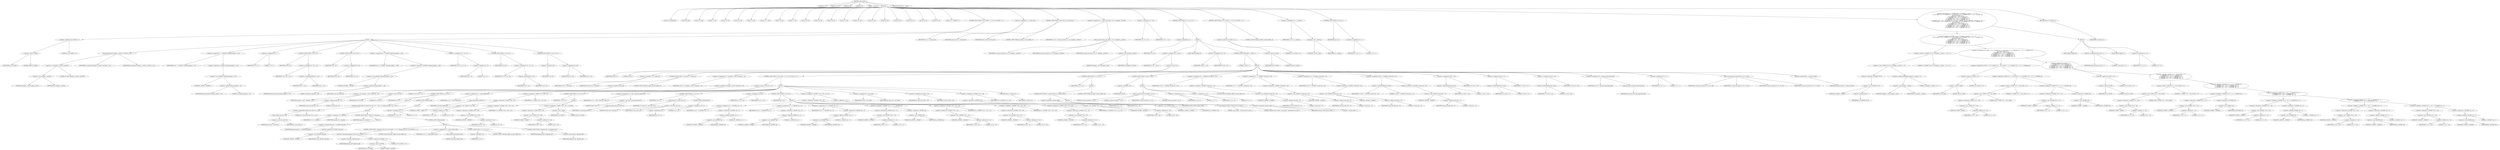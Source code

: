 digraph cache_insert {  
"1000123" [label = "(METHOD,cache_insert)" ]
"1000124" [label = "(PARAM,int a1)" ]
"1000125" [label = "(PARAM,void *cp)" ]
"1000126" [label = "(PARAM,int a3)" ]
"1000127" [label = "(PARAM,int a4)" ]
"1000128" [label = "(PARAM,__int16 a5)" ]
"1000129" [label = "(BLOCK,,)" ]
"1000130" [label = "(LOCAL,v8: unsigned int)" ]
"1000131" [label = "(LOCAL,v9: bool)" ]
"1000132" [label = "(LOCAL,v10: bool)" ]
"1000133" [label = "(LOCAL,v11: int)" ]
"1000134" [label = "(LOCAL,v12: int)" ]
"1000135" [label = "(LOCAL,v13: int)" ]
"1000136" [label = "(LOCAL,v14: int)" ]
"1000137" [label = "(LOCAL,v15: __int16)" ]
"1000138" [label = "(LOCAL,v16: int)" ]
"1000139" [label = "(LOCAL,v17: int)" ]
"1000140" [label = "(LOCAL,v18: int)" ]
"1000141" [label = "(LOCAL,v19: int)" ]
"1000142" [label = "(LOCAL,v20: int)" ]
"1000143" [label = "(LOCAL,v21: int)" ]
"1000144" [label = "(LOCAL,v22: char *)" ]
"1000145" [label = "(LOCAL,v23: int)" ]
"1000146" [label = "(LOCAL,v24: int)" ]
"1000147" [label = "(LOCAL,v25: int)" ]
"1000148" [label = "(LOCAL,v26: int)" ]
"1000149" [label = "(LOCAL,v28: int)" ]
"1000150" [label = "(LOCAL,v30: int)" ]
"1000151" [label = "(LOCAL,v31: _DWORD [ 4 ])" ]
"1000152" [label = "(CONTROL_STRUCTURE,if ( (a5 & 0x980) != 0 ),if ( (a5 & 0x980) != 0 ))" ]
"1000153" [label = "(<operator>.notEquals,(a5 & 0x980) != 0)" ]
"1000154" [label = "(<operator>.and,a5 & 0x980)" ]
"1000155" [label = "(IDENTIFIER,a5,a5 & 0x980)" ]
"1000156" [label = "(LITERAL,0x980,a5 & 0x980)" ]
"1000157" [label = "(LITERAL,0,(a5 & 0x980) != 0)" ]
"1000158" [label = "(BLOCK,,)" ]
"1000159" [label = "(log_query,log_query((unsigned __int16)a5 | 0x10000, a1, cp))" ]
"1000160" [label = "(<operator>.or,(unsigned __int16)a5 | 0x10000)" ]
"1000161" [label = "(<operator>.cast,(unsigned __int16)a5)" ]
"1000162" [label = "(UNKNOWN,unsigned __int16,unsigned __int16)" ]
"1000163" [label = "(IDENTIFIER,a5,(unsigned __int16)a5)" ]
"1000164" [label = "(LITERAL,0x10000,(unsigned __int16)a5 | 0x10000)" ]
"1000165" [label = "(IDENTIFIER,a1,log_query((unsigned __int16)a5 | 0x10000, a1, cp))" ]
"1000166" [label = "(IDENTIFIER,cp,log_query((unsigned __int16)a5 | 0x10000, a1, cp))" ]
"1000167" [label = "(<operator>.assignment,v8 = *(_DWORD *)(dnsmasq_daemon + 252))" ]
"1000168" [label = "(IDENTIFIER,v8,v8 = *(_DWORD *)(dnsmasq_daemon + 252))" ]
"1000169" [label = "(<operator>.indirection,*(_DWORD *)(dnsmasq_daemon + 252))" ]
"1000170" [label = "(<operator>.cast,(_DWORD *)(dnsmasq_daemon + 252))" ]
"1000171" [label = "(UNKNOWN,_DWORD *,_DWORD *)" ]
"1000172" [label = "(<operator>.addition,dnsmasq_daemon + 252)" ]
"1000173" [label = "(IDENTIFIER,dnsmasq_daemon,dnsmasq_daemon + 252)" ]
"1000174" [label = "(LITERAL,252,dnsmasq_daemon + 252)" ]
"1000175" [label = "(<operator>.assignment,v9 = 1)" ]
"1000176" [label = "(IDENTIFIER,v9,v9 = 1)" ]
"1000177" [label = "(LITERAL,1,v9 = 1)" ]
"1000178" [label = "(CONTROL_STRUCTURE,if ( v8 ),if ( v8 ))" ]
"1000179" [label = "(IDENTIFIER,v8,if ( v8 ))" ]
"1000180" [label = "(<operator>.assignment,v9 = v8 >= a4)" ]
"1000181" [label = "(IDENTIFIER,v9,v9 = v8 >= a4)" ]
"1000182" [label = "(<operator>.greaterEqualsThan,v8 >= a4)" ]
"1000183" [label = "(IDENTIFIER,v8,v8 >= a4)" ]
"1000184" [label = "(IDENTIFIER,a4,v8 >= a4)" ]
"1000185" [label = "(CONTROL_STRUCTURE,if ( v9 ),if ( v9 ))" ]
"1000186" [label = "(IDENTIFIER,v9,if ( v9 ))" ]
"1000187" [label = "(<operator>.assignment,v8 = a4)" ]
"1000188" [label = "(IDENTIFIER,v8,v8 = a4)" ]
"1000189" [label = "(IDENTIFIER,a4,v8 = a4)" ]
"1000190" [label = "(<operator>.assignment,a4 = *(_DWORD *)(dnsmasq_daemon + 248))" ]
"1000191" [label = "(IDENTIFIER,a4,a4 = *(_DWORD *)(dnsmasq_daemon + 248))" ]
"1000192" [label = "(<operator>.indirection,*(_DWORD *)(dnsmasq_daemon + 248))" ]
"1000193" [label = "(<operator>.cast,(_DWORD *)(dnsmasq_daemon + 248))" ]
"1000194" [label = "(UNKNOWN,_DWORD *,_DWORD *)" ]
"1000195" [label = "(<operator>.addition,dnsmasq_daemon + 248)" ]
"1000196" [label = "(IDENTIFIER,dnsmasq_daemon,dnsmasq_daemon + 248)" ]
"1000197" [label = "(LITERAL,248,dnsmasq_daemon + 248)" ]
"1000198" [label = "(<operator>.assignment,v10 = a4 != 0)" ]
"1000199" [label = "(IDENTIFIER,v10,v10 = a4 != 0)" ]
"1000200" [label = "(<operator>.notEquals,a4 != 0)" ]
"1000201" [label = "(IDENTIFIER,a4,a4 != 0)" ]
"1000202" [label = "(LITERAL,0,a4 != 0)" ]
"1000203" [label = "(CONTROL_STRUCTURE,if ( a4 ),if ( a4 ))" ]
"1000204" [label = "(IDENTIFIER,a4,if ( a4 ))" ]
"1000205" [label = "(<operator>.assignment,v10 = a4 > v8)" ]
"1000206" [label = "(IDENTIFIER,v10,v10 = a4 > v8)" ]
"1000207" [label = "(<operator>.greaterThan,a4 > v8)" ]
"1000208" [label = "(IDENTIFIER,a4,a4 > v8)" ]
"1000209" [label = "(IDENTIFIER,v8,a4 > v8)" ]
"1000210" [label = "(CONTROL_STRUCTURE,if ( !v10 ),if ( !v10 ))" ]
"1000211" [label = "(<operator>.logicalNot,!v10)" ]
"1000212" [label = "(IDENTIFIER,v10,!v10)" ]
"1000213" [label = "(<operator>.assignment,a4 = v8)" ]
"1000214" [label = "(IDENTIFIER,a4,a4 = v8)" ]
"1000215" [label = "(IDENTIFIER,v8,a4 = v8)" ]
"1000216" [label = "(<operator>.assignment,v11 = insert_error)" ]
"1000217" [label = "(IDENTIFIER,v11,v11 = insert_error)" ]
"1000218" [label = "(IDENTIFIER,insert_error,v11 = insert_error)" ]
"1000219" [label = "(CONTROL_STRUCTURE,if ( insert_error ),if ( insert_error ))" ]
"1000220" [label = "(IDENTIFIER,insert_error,if ( insert_error ))" ]
"1000221" [label = "(CONTROL_STRUCTURE,goto LABEL_27;,goto LABEL_27;)" ]
"1000222" [label = "(<operator>.assignment,v12 = cache_scan_free(a1, cp, a3, (unsigned __int16)a5))" ]
"1000223" [label = "(IDENTIFIER,v12,v12 = cache_scan_free(a1, cp, a3, (unsigned __int16)a5))" ]
"1000224" [label = "(cache_scan_free,cache_scan_free(a1, cp, a3, (unsigned __int16)a5))" ]
"1000225" [label = "(IDENTIFIER,a1,cache_scan_free(a1, cp, a3, (unsigned __int16)a5))" ]
"1000226" [label = "(IDENTIFIER,cp,cache_scan_free(a1, cp, a3, (unsigned __int16)a5))" ]
"1000227" [label = "(IDENTIFIER,a3,cache_scan_free(a1, cp, a3, (unsigned __int16)a5))" ]
"1000228" [label = "(<operator>.cast,(unsigned __int16)a5)" ]
"1000229" [label = "(UNKNOWN,unsigned __int16,unsigned __int16)" ]
"1000230" [label = "(IDENTIFIER,a5,(unsigned __int16)a5)" ]
"1000231" [label = "(<operator>.assignment,v13 = v12)" ]
"1000232" [label = "(IDENTIFIER,v13,v13 = v12)" ]
"1000233" [label = "(IDENTIFIER,v12,v13 = v12)" ]
"1000234" [label = "(CONTROL_STRUCTURE,if ( !v12 ),if ( !v12 ))" ]
"1000235" [label = "(<operator>.logicalNot,!v12)" ]
"1000236" [label = "(IDENTIFIER,v12,!v12)" ]
"1000237" [label = "(BLOCK,,)" ]
"1000238" [label = "(<operator>.assignment,v14 = a5 & 4)" ]
"1000239" [label = "(IDENTIFIER,v14,v14 = a5 & 4)" ]
"1000240" [label = "(<operator>.and,a5 & 4)" ]
"1000241" [label = "(IDENTIFIER,a5,a5 & 4)" ]
"1000242" [label = "(LITERAL,4,a5 & 4)" ]
"1000243" [label = "(JUMP_TARGET,LABEL_36)" ]
"1000244" [label = "(<operator>.assignment,v28 = v14)" ]
"1000245" [label = "(IDENTIFIER,v28,v28 = v14)" ]
"1000246" [label = "(IDENTIFIER,v14,v28 = v14)" ]
"1000247" [label = "(CONTROL_STRUCTURE,while ( 1 ),while ( 1 ))" ]
"1000248" [label = "(LITERAL,1,while ( 1 ))" ]
"1000249" [label = "(BLOCK,,)" ]
"1000250" [label = "(<operator>.assignment,v20 = cache_tail)" ]
"1000251" [label = "(IDENTIFIER,v20,v20 = cache_tail)" ]
"1000252" [label = "(IDENTIFIER,cache_tail,v20 = cache_tail)" ]
"1000253" [label = "(CONTROL_STRUCTURE,if ( !cache_tail ),if ( !cache_tail ))" ]
"1000254" [label = "(<operator>.logicalNot,!cache_tail)" ]
"1000255" [label = "(IDENTIFIER,cache_tail,!cache_tail)" ]
"1000256" [label = "(CONTROL_STRUCTURE,goto LABEL_26;,goto LABEL_26;)" ]
"1000257" [label = "(<operator>.assignment,v30 = *(unsigned __int16 *)(cache_tail + 36))" ]
"1000258" [label = "(IDENTIFIER,v30,v30 = *(unsigned __int16 *)(cache_tail + 36))" ]
"1000259" [label = "(<operator>.indirection,*(unsigned __int16 *)(cache_tail + 36))" ]
"1000260" [label = "(<operator>.cast,(unsigned __int16 *)(cache_tail + 36))" ]
"1000261" [label = "(UNKNOWN,unsigned __int16 *,unsigned __int16 *)" ]
"1000262" [label = "(<operator>.addition,cache_tail + 36)" ]
"1000263" [label = "(IDENTIFIER,cache_tail,cache_tail + 36)" ]
"1000264" [label = "(LITERAL,36,cache_tail + 36)" ]
"1000265" [label = "(CONTROL_STRUCTURE,if ( (v30 & 0xC) == 0 ),if ( (v30 & 0xC) == 0 ))" ]
"1000266" [label = "(<operator>.equals,(v30 & 0xC) == 0)" ]
"1000267" [label = "(<operator>.and,v30 & 0xC)" ]
"1000268" [label = "(IDENTIFIER,v30,v30 & 0xC)" ]
"1000269" [label = "(LITERAL,0xC,v30 & 0xC)" ]
"1000270" [label = "(LITERAL,0,(v30 & 0xC) == 0)" ]
"1000271" [label = "(BLOCK,,)" ]
"1000272" [label = "(CONTROL_STRUCTURE,if ( a1 ),if ( a1 ))" ]
"1000273" [label = "(IDENTIFIER,a1,if ( a1 ))" ]
"1000274" [label = "(BLOCK,,)" ]
"1000275" [label = "(CONTROL_STRUCTURE,if ( strlen((const char *)a1) > 0x31 ),if ( strlen((const char *)a1) > 0x31 ))" ]
"1000276" [label = "(<operator>.greaterThan,strlen((const char *)a1) > 0x31)" ]
"1000277" [label = "(strlen,strlen((const char *)a1))" ]
"1000278" [label = "(<operator>.cast,(const char *)a1)" ]
"1000279" [label = "(UNKNOWN,const char *,const char *)" ]
"1000280" [label = "(IDENTIFIER,a1,(const char *)a1)" ]
"1000281" [label = "(LITERAL,0x31,strlen((const char *)a1) > 0x31)" ]
"1000282" [label = "(BLOCK,,)" ]
"1000283" [label = "(<operator>.assignment,v13 = big_free)" ]
"1000284" [label = "(IDENTIFIER,v13,v13 = big_free)" ]
"1000285" [label = "(IDENTIFIER,big_free,v13 = big_free)" ]
"1000286" [label = "(CONTROL_STRUCTURE,if ( big_free ),if ( big_free ))" ]
"1000287" [label = "(IDENTIFIER,big_free,if ( big_free ))" ]
"1000288" [label = "(BLOCK,,)" ]
"1000289" [label = "(<operator>.assignment,big_free = *(_DWORD *)big_free)" ]
"1000290" [label = "(IDENTIFIER,big_free,big_free = *(_DWORD *)big_free)" ]
"1000291" [label = "(<operator>.indirection,*(_DWORD *)big_free)" ]
"1000292" [label = "(<operator>.cast,(_DWORD *)big_free)" ]
"1000293" [label = "(UNKNOWN,_DWORD *,_DWORD *)" ]
"1000294" [label = "(IDENTIFIER,big_free,(_DWORD *)big_free)" ]
"1000295" [label = "(CONTROL_STRUCTURE,else,else)" ]
"1000296" [label = "(BLOCK,,)" ]
"1000297" [label = "(CONTROL_STRUCTURE,if ( !bignames_left && (a5 & 0x5000) == 0 ),if ( !bignames_left && (a5 & 0x5000) == 0 ))" ]
"1000298" [label = "(<operator>.logicalAnd,!bignames_left && (a5 & 0x5000) == 0)" ]
"1000299" [label = "(<operator>.logicalNot,!bignames_left)" ]
"1000300" [label = "(IDENTIFIER,bignames_left,!bignames_left)" ]
"1000301" [label = "(<operator>.equals,(a5 & 0x5000) == 0)" ]
"1000302" [label = "(<operator>.and,a5 & 0x5000)" ]
"1000303" [label = "(IDENTIFIER,a5,a5 & 0x5000)" ]
"1000304" [label = "(LITERAL,0x5000,a5 & 0x5000)" ]
"1000305" [label = "(LITERAL,0,(a5 & 0x5000) == 0)" ]
"1000306" [label = "(CONTROL_STRUCTURE,goto LABEL_26;,goto LABEL_26;)" ]
"1000307" [label = "(<operator>.assignment,v13 = whine_malloc(1028))" ]
"1000308" [label = "(IDENTIFIER,v13,v13 = whine_malloc(1028))" ]
"1000309" [label = "(whine_malloc,whine_malloc(1028))" ]
"1000310" [label = "(LITERAL,1028,whine_malloc(1028))" ]
"1000311" [label = "(CONTROL_STRUCTURE,if ( !v13 ),if ( !v13 ))" ]
"1000312" [label = "(<operator>.logicalNot,!v13)" ]
"1000313" [label = "(IDENTIFIER,v13,!v13)" ]
"1000314" [label = "(CONTROL_STRUCTURE,goto LABEL_26;,goto LABEL_26;)" ]
"1000315" [label = "(CONTROL_STRUCTURE,if ( bignames_left ),if ( bignames_left ))" ]
"1000316" [label = "(IDENTIFIER,bignames_left,if ( bignames_left ))" ]
"1000317" [label = "(<operator>.preDecrement,--bignames_left)" ]
"1000318" [label = "(IDENTIFIER,bignames_left,--bignames_left)" ]
"1000319" [label = "(CONTROL_STRUCTURE,else,else)" ]
"1000320" [label = "(BLOCK,,)" ]
"1000321" [label = "(<operator>.assignment,v13 = 0)" ]
"1000322" [label = "(IDENTIFIER,v13,v13 = 0)" ]
"1000323" [label = "(LITERAL,0,v13 = 0)" ]
"1000324" [label = "(<operator>.assignment,v21 = cache_unlink(v20))" ]
"1000325" [label = "(IDENTIFIER,v21,v21 = cache_unlink(v20))" ]
"1000326" [label = "(cache_unlink,cache_unlink(v20))" ]
"1000327" [label = "(IDENTIFIER,v20,cache_unlink(v20))" ]
"1000328" [label = "(<operator>.assignment,*(_WORD *)(v20 + 36) = a5)" ]
"1000329" [label = "(<operator>.indirection,*(_WORD *)(v20 + 36))" ]
"1000330" [label = "(<operator>.cast,(_WORD *)(v20 + 36))" ]
"1000331" [label = "(UNKNOWN,_WORD *,_WORD *)" ]
"1000332" [label = "(<operator>.addition,v20 + 36)" ]
"1000333" [label = "(IDENTIFIER,v20,v20 + 36)" ]
"1000334" [label = "(LITERAL,36,v20 + 36)" ]
"1000335" [label = "(IDENTIFIER,a5,*(_WORD *)(v20 + 36) = a5)" ]
"1000336" [label = "(CONTROL_STRUCTURE,if ( v13 ),if ( v13 ))" ]
"1000337" [label = "(IDENTIFIER,v13,if ( v13 ))" ]
"1000338" [label = "(BLOCK,,)" ]
"1000339" [label = "(<operator>.assignment,*(_DWORD *)(v20 + 40) = v13)" ]
"1000340" [label = "(<operator>.indirection,*(_DWORD *)(v20 + 40))" ]
"1000341" [label = "(<operator>.cast,(_DWORD *)(v20 + 40))" ]
"1000342" [label = "(UNKNOWN,_DWORD *,_DWORD *)" ]
"1000343" [label = "(<operator>.addition,v20 + 40)" ]
"1000344" [label = "(IDENTIFIER,v20,v20 + 40)" ]
"1000345" [label = "(LITERAL,40,v20 + 40)" ]
"1000346" [label = "(IDENTIFIER,v13,*(_DWORD *)(v20 + 40) = v13)" ]
"1000347" [label = "(<operator>.assignment,*(_WORD *)(v20 + 36) = a5 | 0x200)" ]
"1000348" [label = "(<operator>.indirection,*(_WORD *)(v20 + 36))" ]
"1000349" [label = "(<operator>.cast,(_WORD *)(v20 + 36))" ]
"1000350" [label = "(UNKNOWN,_WORD *,_WORD *)" ]
"1000351" [label = "(<operator>.addition,v20 + 36)" ]
"1000352" [label = "(IDENTIFIER,v20,v20 + 36)" ]
"1000353" [label = "(LITERAL,36,v20 + 36)" ]
"1000354" [label = "(<operator>.or,a5 | 0x200)" ]
"1000355" [label = "(IDENTIFIER,a5,a5 | 0x200)" ]
"1000356" [label = "(LITERAL,0x200,a5 | 0x200)" ]
"1000357" [label = "(<operator>.assignment,v22 = (char *)cache_get_name(v21))" ]
"1000358" [label = "(IDENTIFIER,v22,v22 = (char *)cache_get_name(v21))" ]
"1000359" [label = "(<operator>.cast,(char *)cache_get_name(v21))" ]
"1000360" [label = "(UNKNOWN,char *,char *)" ]
"1000361" [label = "(cache_get_name,cache_get_name(v21))" ]
"1000362" [label = "(IDENTIFIER,v21,cache_get_name(v21))" ]
"1000363" [label = "(CONTROL_STRUCTURE,if ( a1 ),if ( a1 ))" ]
"1000364" [label = "(IDENTIFIER,a1,if ( a1 ))" ]
"1000365" [label = "(strcpy,strcpy(v22, (const char *)a1))" ]
"1000366" [label = "(IDENTIFIER,v22,strcpy(v22, (const char *)a1))" ]
"1000367" [label = "(<operator>.cast,(const char *)a1)" ]
"1000368" [label = "(UNKNOWN,const char *,const char *)" ]
"1000369" [label = "(IDENTIFIER,a1,(const char *)a1)" ]
"1000370" [label = "(CONTROL_STRUCTURE,else,else)" ]
"1000371" [label = "(<operator>.assignment,*v22 = 0)" ]
"1000372" [label = "(<operator>.indirection,*v22)" ]
"1000373" [label = "(IDENTIFIER,v22,*v22 = 0)" ]
"1000374" [label = "(LITERAL,0,*v22 = 0)" ]
"1000375" [label = "(<operator>.assignment,v13 = v20)" ]
"1000376" [label = "(IDENTIFIER,v13,v13 = v20)" ]
"1000377" [label = "(IDENTIFIER,v20,v13 = v20)" ]
"1000378" [label = "(CONTROL_STRUCTURE,if ( cp ),if ( cp ))" ]
"1000379" [label = "(IDENTIFIER,cp,if ( cp ))" ]
"1000380" [label = "(BLOCK,,)" ]
"1000381" [label = "(<operator>.assignment,v23 = *((_DWORD *)cp + 1))" ]
"1000382" [label = "(IDENTIFIER,v23,v23 = *((_DWORD *)cp + 1))" ]
"1000383" [label = "(<operator>.indirection,*((_DWORD *)cp + 1))" ]
"1000384" [label = "(<operator>.addition,(_DWORD *)cp + 1)" ]
"1000385" [label = "(<operator>.cast,(_DWORD *)cp)" ]
"1000386" [label = "(UNKNOWN,_DWORD *,_DWORD *)" ]
"1000387" [label = "(IDENTIFIER,cp,(_DWORD *)cp)" ]
"1000388" [label = "(LITERAL,1,(_DWORD *)cp + 1)" ]
"1000389" [label = "(<operator>.assignment,v24 = *((_DWORD *)cp + 2))" ]
"1000390" [label = "(IDENTIFIER,v24,v24 = *((_DWORD *)cp + 2))" ]
"1000391" [label = "(<operator>.indirection,*((_DWORD *)cp + 2))" ]
"1000392" [label = "(<operator>.addition,(_DWORD *)cp + 2)" ]
"1000393" [label = "(<operator>.cast,(_DWORD *)cp)" ]
"1000394" [label = "(UNKNOWN,_DWORD *,_DWORD *)" ]
"1000395" [label = "(IDENTIFIER,cp,(_DWORD *)cp)" ]
"1000396" [label = "(LITERAL,2,(_DWORD *)cp + 2)" ]
"1000397" [label = "(<operator>.assignment,v25 = *((_DWORD *)cp + 3))" ]
"1000398" [label = "(IDENTIFIER,v25,v25 = *((_DWORD *)cp + 3))" ]
"1000399" [label = "(<operator>.indirection,*((_DWORD *)cp + 3))" ]
"1000400" [label = "(<operator>.addition,(_DWORD *)cp + 3)" ]
"1000401" [label = "(<operator>.cast,(_DWORD *)cp)" ]
"1000402" [label = "(UNKNOWN,_DWORD *,_DWORD *)" ]
"1000403" [label = "(IDENTIFIER,cp,(_DWORD *)cp)" ]
"1000404" [label = "(LITERAL,3,(_DWORD *)cp + 3)" ]
"1000405" [label = "(<operator>.assignment,*(_DWORD *)(v20 + 12) = *(_DWORD *)cp)" ]
"1000406" [label = "(<operator>.indirection,*(_DWORD *)(v20 + 12))" ]
"1000407" [label = "(<operator>.cast,(_DWORD *)(v20 + 12))" ]
"1000408" [label = "(UNKNOWN,_DWORD *,_DWORD *)" ]
"1000409" [label = "(<operator>.addition,v20 + 12)" ]
"1000410" [label = "(IDENTIFIER,v20,v20 + 12)" ]
"1000411" [label = "(LITERAL,12,v20 + 12)" ]
"1000412" [label = "(<operator>.indirection,*(_DWORD *)cp)" ]
"1000413" [label = "(<operator>.cast,(_DWORD *)cp)" ]
"1000414" [label = "(UNKNOWN,_DWORD *,_DWORD *)" ]
"1000415" [label = "(IDENTIFIER,cp,(_DWORD *)cp)" ]
"1000416" [label = "(<operator>.assignment,*(_DWORD *)(v20 + 16) = v23)" ]
"1000417" [label = "(<operator>.indirection,*(_DWORD *)(v20 + 16))" ]
"1000418" [label = "(<operator>.cast,(_DWORD *)(v20 + 16))" ]
"1000419" [label = "(UNKNOWN,_DWORD *,_DWORD *)" ]
"1000420" [label = "(<operator>.addition,v20 + 16)" ]
"1000421" [label = "(IDENTIFIER,v20,v20 + 16)" ]
"1000422" [label = "(LITERAL,16,v20 + 16)" ]
"1000423" [label = "(IDENTIFIER,v23,*(_DWORD *)(v20 + 16) = v23)" ]
"1000424" [label = "(<operator>.assignment,*(_DWORD *)(v20 + 20) = v24)" ]
"1000425" [label = "(<operator>.indirection,*(_DWORD *)(v20 + 20))" ]
"1000426" [label = "(<operator>.cast,(_DWORD *)(v20 + 20))" ]
"1000427" [label = "(UNKNOWN,_DWORD *,_DWORD *)" ]
"1000428" [label = "(<operator>.addition,v20 + 20)" ]
"1000429" [label = "(IDENTIFIER,v20,v20 + 20)" ]
"1000430" [label = "(LITERAL,20,v20 + 20)" ]
"1000431" [label = "(IDENTIFIER,v24,*(_DWORD *)(v20 + 20) = v24)" ]
"1000432" [label = "(<operator>.assignment,*(_DWORD *)(v20 + 24) = v25)" ]
"1000433" [label = "(<operator>.indirection,*(_DWORD *)(v20 + 24))" ]
"1000434" [label = "(<operator>.cast,(_DWORD *)(v20 + 24))" ]
"1000435" [label = "(UNKNOWN,_DWORD *,_DWORD *)" ]
"1000436" [label = "(<operator>.addition,v20 + 24)" ]
"1000437" [label = "(IDENTIFIER,v20,v20 + 24)" ]
"1000438" [label = "(LITERAL,24,v20 + 24)" ]
"1000439" [label = "(IDENTIFIER,v25,*(_DWORD *)(v20 + 24) = v25)" ]
"1000440" [label = "(<operator>.assignment,*(_DWORD *)(v20 + 28) = a4 + a3)" ]
"1000441" [label = "(<operator>.indirection,*(_DWORD *)(v20 + 28))" ]
"1000442" [label = "(<operator>.cast,(_DWORD *)(v20 + 28))" ]
"1000443" [label = "(UNKNOWN,_DWORD *,_DWORD *)" ]
"1000444" [label = "(<operator>.addition,v20 + 28)" ]
"1000445" [label = "(IDENTIFIER,v20,v20 + 28)" ]
"1000446" [label = "(LITERAL,28,v20 + 28)" ]
"1000447" [label = "(<operator>.addition,a4 + a3)" ]
"1000448" [label = "(IDENTIFIER,a4,a4 + a3)" ]
"1000449" [label = "(IDENTIFIER,a3,a4 + a3)" ]
"1000450" [label = "(<operator>.assignment,v26 = new_chain)" ]
"1000451" [label = "(IDENTIFIER,v26,v26 = new_chain)" ]
"1000452" [label = "(IDENTIFIER,new_chain,v26 = new_chain)" ]
"1000453" [label = "(<operator>.assignment,new_chain = v20)" ]
"1000454" [label = "(IDENTIFIER,new_chain,new_chain = v20)" ]
"1000455" [label = "(IDENTIFIER,v20,new_chain = v20)" ]
"1000456" [label = "(<operator>.assignment,*(_DWORD *)v20 = v26)" ]
"1000457" [label = "(<operator>.indirection,*(_DWORD *)v20)" ]
"1000458" [label = "(<operator>.cast,(_DWORD *)v20)" ]
"1000459" [label = "(UNKNOWN,_DWORD *,_DWORD *)" ]
"1000460" [label = "(IDENTIFIER,v20,(_DWORD *)v20)" ]
"1000461" [label = "(IDENTIFIER,v26,*(_DWORD *)v20 = v26)" ]
"1000462" [label = "(RETURN,return v13;,return v13;)" ]
"1000463" [label = "(IDENTIFIER,v13,return v13;)" ]
"1000464" [label = "(CONTROL_STRUCTURE,if ( v11 ),if ( v11 ))" ]
"1000465" [label = "(IDENTIFIER,v11,if ( v11 ))" ]
"1000466" [label = "(BLOCK,,)" ]
"1000467" [label = "(CONTROL_STRUCTURE,if ( !warned_10948 ),if ( !warned_10948 ))" ]
"1000468" [label = "(<operator>.logicalNot,!warned_10948)" ]
"1000469" [label = "(IDENTIFIER,warned_10948,!warned_10948)" ]
"1000470" [label = "(BLOCK,,)" ]
"1000471" [label = "(my_syslog,my_syslog(3, \"Internal error in cache.\"))" ]
"1000472" [label = "(LITERAL,3,my_syslog(3, \"Internal error in cache.\"))" ]
"1000473" [label = "(LITERAL,\"Internal error in cache.\",my_syslog(3, \"Internal error in cache.\"))" ]
"1000474" [label = "(<operator>.assignment,warned_10948 = 1)" ]
"1000475" [label = "(IDENTIFIER,warned_10948,warned_10948 = 1)" ]
"1000476" [label = "(LITERAL,1,warned_10948 = 1)" ]
"1000477" [label = "(CONTROL_STRUCTURE,goto LABEL_26;,goto LABEL_26;)" ]
"1000478" [label = "(CONTROL_STRUCTURE,if ( !v28 ),if ( !v28 ))" ]
"1000479" [label = "(<operator>.logicalNot,!v28)" ]
"1000480" [label = "(IDENTIFIER,v28,!v28)" ]
"1000481" [label = "(BLOCK,,)" ]
"1000482" [label = "(cache_scan_free,cache_scan_free(0, 0, a3, 0))" ]
"1000483" [label = "(LITERAL,0,cache_scan_free(0, 0, a3, 0))" ]
"1000484" [label = "(LITERAL,0,cache_scan_free(0, 0, a3, 0))" ]
"1000485" [label = "(IDENTIFIER,a3,cache_scan_free(0, 0, a3, 0))" ]
"1000486" [label = "(LITERAL,0,cache_scan_free(0, 0, a3, 0))" ]
"1000487" [label = "(<operator>.assignment,v14 = 1)" ]
"1000488" [label = "(IDENTIFIER,v14,v14 = 1)" ]
"1000489" [label = "(LITERAL,1,v14 = 1)" ]
"1000490" [label = "(<operator>.assignment,v11 = 0)" ]
"1000491" [label = "(IDENTIFIER,v11,v11 = 0)" ]
"1000492" [label = "(LITERAL,0,v11 = 0)" ]
"1000493" [label = "(CONTROL_STRUCTURE,goto LABEL_36;,goto LABEL_36;)" ]
"1000494" [label = "(<operator>.assignment,v16 = *(_DWORD *)(cache_tail + 16))" ]
"1000495" [label = "(IDENTIFIER,v16,v16 = *(_DWORD *)(cache_tail + 16))" ]
"1000496" [label = "(<operator>.indirection,*(_DWORD *)(cache_tail + 16))" ]
"1000497" [label = "(<operator>.cast,(_DWORD *)(cache_tail + 16))" ]
"1000498" [label = "(UNKNOWN,_DWORD *,_DWORD *)" ]
"1000499" [label = "(<operator>.addition,cache_tail + 16)" ]
"1000500" [label = "(IDENTIFIER,cache_tail,cache_tail + 16)" ]
"1000501" [label = "(LITERAL,16,cache_tail + 16)" ]
"1000502" [label = "(<operator>.assignment,v17 = *(_DWORD *)(cache_tail + 20))" ]
"1000503" [label = "(IDENTIFIER,v17,v17 = *(_DWORD *)(cache_tail + 20))" ]
"1000504" [label = "(<operator>.indirection,*(_DWORD *)(cache_tail + 20))" ]
"1000505" [label = "(<operator>.cast,(_DWORD *)(cache_tail + 20))" ]
"1000506" [label = "(UNKNOWN,_DWORD *,_DWORD *)" ]
"1000507" [label = "(<operator>.addition,cache_tail + 20)" ]
"1000508" [label = "(IDENTIFIER,cache_tail,cache_tail + 20)" ]
"1000509" [label = "(LITERAL,20,cache_tail + 20)" ]
"1000510" [label = "(<operator>.assignment,v18 = *(_DWORD *)(cache_tail + 24))" ]
"1000511" [label = "(IDENTIFIER,v18,v18 = *(_DWORD *)(cache_tail + 24))" ]
"1000512" [label = "(<operator>.indirection,*(_DWORD *)(cache_tail + 24))" ]
"1000513" [label = "(<operator>.cast,(_DWORD *)(cache_tail + 24))" ]
"1000514" [label = "(UNKNOWN,_DWORD *,_DWORD *)" ]
"1000515" [label = "(<operator>.addition,cache_tail + 24)" ]
"1000516" [label = "(IDENTIFIER,cache_tail,cache_tail + 24)" ]
"1000517" [label = "(LITERAL,24,cache_tail + 24)" ]
"1000518" [label = "(<operator>.assignment,v31[0] = *(_DWORD *)(cache_tail + 12))" ]
"1000519" [label = "(<operator>.indirectIndexAccess,v31[0])" ]
"1000520" [label = "(IDENTIFIER,v31,v31[0] = *(_DWORD *)(cache_tail + 12))" ]
"1000521" [label = "(LITERAL,0,v31[0] = *(_DWORD *)(cache_tail + 12))" ]
"1000522" [label = "(<operator>.indirection,*(_DWORD *)(cache_tail + 12))" ]
"1000523" [label = "(<operator>.cast,(_DWORD *)(cache_tail + 12))" ]
"1000524" [label = "(UNKNOWN,_DWORD *,_DWORD *)" ]
"1000525" [label = "(<operator>.addition,cache_tail + 12)" ]
"1000526" [label = "(IDENTIFIER,cache_tail,cache_tail + 12)" ]
"1000527" [label = "(LITERAL,12,cache_tail + 12)" ]
"1000528" [label = "(<operator>.assignment,v31[1] = v16)" ]
"1000529" [label = "(<operator>.indirectIndexAccess,v31[1])" ]
"1000530" [label = "(IDENTIFIER,v31,v31[1] = v16)" ]
"1000531" [label = "(LITERAL,1,v31[1] = v16)" ]
"1000532" [label = "(IDENTIFIER,v16,v31[1] = v16)" ]
"1000533" [label = "(<operator>.assignment,v31[2] = v17)" ]
"1000534" [label = "(<operator>.indirectIndexAccess,v31[2])" ]
"1000535" [label = "(IDENTIFIER,v31,v31[2] = v17)" ]
"1000536" [label = "(LITERAL,2,v31[2] = v17)" ]
"1000537" [label = "(IDENTIFIER,v17,v31[2] = v17)" ]
"1000538" [label = "(<operator>.assignment,v31[3] = v18)" ]
"1000539" [label = "(<operator>.indirectIndexAccess,v31[3])" ]
"1000540" [label = "(IDENTIFIER,v31,v31[3] = v18)" ]
"1000541" [label = "(LITERAL,3,v31[3] = v18)" ]
"1000542" [label = "(IDENTIFIER,v18,v31[3] = v18)" ]
"1000543" [label = "(<operator>.assignment,v19 = cache_get_name(cache_tail))" ]
"1000544" [label = "(IDENTIFIER,v19,v19 = cache_get_name(cache_tail))" ]
"1000545" [label = "(cache_get_name,cache_get_name(cache_tail))" ]
"1000546" [label = "(IDENTIFIER,cache_tail,cache_get_name(cache_tail))" ]
"1000547" [label = "(<operator>.assignment,v11 = 1)" ]
"1000548" [label = "(IDENTIFIER,v11,v11 = 1)" ]
"1000549" [label = "(LITERAL,1,v11 = 1)" ]
"1000550" [label = "(cache_scan_free,cache_scan_free(v19, v31, a3, v30))" ]
"1000551" [label = "(IDENTIFIER,v19,cache_scan_free(v19, v31, a3, v30))" ]
"1000552" [label = "(IDENTIFIER,v31,cache_scan_free(v19, v31, a3, v30))" ]
"1000553" [label = "(IDENTIFIER,a3,cache_scan_free(v19, v31, a3, v30))" ]
"1000554" [label = "(IDENTIFIER,v30,cache_scan_free(v19, v31, a3, v30))" ]
"1000555" [label = "(<operator>.preIncrement,++cache_live_freed)" ]
"1000556" [label = "(IDENTIFIER,cache_live_freed,++cache_live_freed)" ]
"1000557" [label = "(CONTROL_STRUCTURE,if ( (a5 & 0x180) == 0 ),if ( (a5 & 0x180) == 0 ))" ]
"1000558" [label = "(<operator>.equals,(a5 & 0x180) == 0)" ]
"1000559" [label = "(<operator>.and,a5 & 0x180)" ]
"1000560" [label = "(IDENTIFIER,a5,a5 & 0x180)" ]
"1000561" [label = "(LITERAL,0x180,a5 & 0x180)" ]
"1000562" [label = "(LITERAL,0,(a5 & 0x180) == 0)" ]
"1000563" [label = "(CONTROL_STRUCTURE,goto LABEL_26;,goto LABEL_26;)" ]
"1000564" [label = "(<operator>.assignment,v15 = (__int16)cp)" ]
"1000565" [label = "(IDENTIFIER,v15,v15 = (__int16)cp)" ]
"1000566" [label = "(<operator>.cast,(__int16)cp)" ]
"1000567" [label = "(UNKNOWN,__int16,__int16)" ]
"1000568" [label = "(IDENTIFIER,cp,(__int16)cp)" ]
"1000569" [label = "(CONTROL_STRUCTURE,if ( cp ),if ( cp ))" ]
"1000570" [label = "(IDENTIFIER,cp,if ( cp ))" ]
"1000571" [label = "(<operator>.assignment,v15 = 1)" ]
"1000572" [label = "(IDENTIFIER,v15,v15 = 1)" ]
"1000573" [label = "(LITERAL,1,v15 = 1)" ]
"1000574" [label = "(CONTROL_STRUCTURE,if ( (*(_DWORD *)&v15 & ((unsigned __int16)a5 >> 3)) == 0\n    || ((a5 & 0x80) == 0 || (*(_WORD *)(v12 + 36) & 0x80) == 0 || *(_DWORD *)(v12 + 12) != *(_DWORD *)cp)\n    && ((a5 & 0x100) == 0\n     || (*(_WORD *)(v12 + 36) & 0x100) == 0\n     || *(_DWORD *)(v12 + 12) != *(_DWORD *)cp\n     || *(_DWORD *)(v12 + 16) != *((_DWORD *)cp + 1)\n     || *(_DWORD *)(v12 + 20) != *((_DWORD *)cp + 2)\n     || *(_DWORD *)(v12 + 24) != *((_DWORD *)cp + 3)) ),if ( (*(_DWORD *)&v15 & ((unsigned __int16)a5 >> 3)) == 0\n    || ((a5 & 0x80) == 0 || (*(_WORD *)(v12 + 36) & 0x80) == 0 || *(_DWORD *)(v12 + 12) != *(_DWORD *)cp)\n    && ((a5 & 0x100) == 0\n     || (*(_WORD *)(v12 + 36) & 0x100) == 0\n     || *(_DWORD *)(v12 + 12) != *(_DWORD *)cp\n     || *(_DWORD *)(v12 + 16) != *((_DWORD *)cp + 1)\n     || *(_DWORD *)(v12 + 20) != *((_DWORD *)cp + 2)\n     || *(_DWORD *)(v12 + 24) != *((_DWORD *)cp + 3)) ))" ]
"1000575" [label = "(<operator>.logicalOr,(*(_DWORD *)&v15 & ((unsigned __int16)a5 >> 3)) == 0\n    || ((a5 & 0x80) == 0 || (*(_WORD *)(v12 + 36) & 0x80) == 0 || *(_DWORD *)(v12 + 12) != *(_DWORD *)cp)\n    && ((a5 & 0x100) == 0\n     || (*(_WORD *)(v12 + 36) & 0x100) == 0\n     || *(_DWORD *)(v12 + 12) != *(_DWORD *)cp\n     || *(_DWORD *)(v12 + 16) != *((_DWORD *)cp + 1)\n     || *(_DWORD *)(v12 + 20) != *((_DWORD *)cp + 2)\n     || *(_DWORD *)(v12 + 24) != *((_DWORD *)cp + 3)))" ]
"1000576" [label = "(<operator>.equals,(*(_DWORD *)&v15 & ((unsigned __int16)a5 >> 3)) == 0)" ]
"1000577" [label = "(<operator>.and,*(_DWORD *)&v15 & ((unsigned __int16)a5 >> 3))" ]
"1000578" [label = "(<operator>.indirection,*(_DWORD *)&v15)" ]
"1000579" [label = "(<operator>.cast,(_DWORD *)&v15)" ]
"1000580" [label = "(UNKNOWN,_DWORD *,_DWORD *)" ]
"1000581" [label = "(<operator>.addressOf,&v15)" ]
"1000582" [label = "(IDENTIFIER,v15,(_DWORD *)&v15)" ]
"1000583" [label = "(<operator>.arithmeticShiftRight,(unsigned __int16)a5 >> 3)" ]
"1000584" [label = "(<operator>.cast,(unsigned __int16)a5)" ]
"1000585" [label = "(UNKNOWN,unsigned __int16,unsigned __int16)" ]
"1000586" [label = "(IDENTIFIER,a5,(unsigned __int16)a5)" ]
"1000587" [label = "(LITERAL,3,(unsigned __int16)a5 >> 3)" ]
"1000588" [label = "(LITERAL,0,(*(_DWORD *)&v15 & ((unsigned __int16)a5 >> 3)) == 0)" ]
"1000589" [label = "(<operator>.logicalAnd,((a5 & 0x80) == 0 || (*(_WORD *)(v12 + 36) & 0x80) == 0 || *(_DWORD *)(v12 + 12) != *(_DWORD *)cp)\n    && ((a5 & 0x100) == 0\n     || (*(_WORD *)(v12 + 36) & 0x100) == 0\n     || *(_DWORD *)(v12 + 12) != *(_DWORD *)cp\n     || *(_DWORD *)(v12 + 16) != *((_DWORD *)cp + 1)\n     || *(_DWORD *)(v12 + 20) != *((_DWORD *)cp + 2)\n     || *(_DWORD *)(v12 + 24) != *((_DWORD *)cp + 3)))" ]
"1000590" [label = "(<operator>.logicalOr,(a5 & 0x80) == 0 || (*(_WORD *)(v12 + 36) & 0x80) == 0 || *(_DWORD *)(v12 + 12) != *(_DWORD *)cp)" ]
"1000591" [label = "(<operator>.equals,(a5 & 0x80) == 0)" ]
"1000592" [label = "(<operator>.and,a5 & 0x80)" ]
"1000593" [label = "(IDENTIFIER,a5,a5 & 0x80)" ]
"1000594" [label = "(LITERAL,0x80,a5 & 0x80)" ]
"1000595" [label = "(LITERAL,0,(a5 & 0x80) == 0)" ]
"1000596" [label = "(<operator>.logicalOr,(*(_WORD *)(v12 + 36) & 0x80) == 0 || *(_DWORD *)(v12 + 12) != *(_DWORD *)cp)" ]
"1000597" [label = "(<operator>.equals,(*(_WORD *)(v12 + 36) & 0x80) == 0)" ]
"1000598" [label = "(<operator>.and,*(_WORD *)(v12 + 36) & 0x80)" ]
"1000599" [label = "(<operator>.indirection,*(_WORD *)(v12 + 36))" ]
"1000600" [label = "(<operator>.cast,(_WORD *)(v12 + 36))" ]
"1000601" [label = "(UNKNOWN,_WORD *,_WORD *)" ]
"1000602" [label = "(<operator>.addition,v12 + 36)" ]
"1000603" [label = "(IDENTIFIER,v12,v12 + 36)" ]
"1000604" [label = "(LITERAL,36,v12 + 36)" ]
"1000605" [label = "(LITERAL,0x80,*(_WORD *)(v12 + 36) & 0x80)" ]
"1000606" [label = "(LITERAL,0,(*(_WORD *)(v12 + 36) & 0x80) == 0)" ]
"1000607" [label = "(<operator>.notEquals,*(_DWORD *)(v12 + 12) != *(_DWORD *)cp)" ]
"1000608" [label = "(<operator>.indirection,*(_DWORD *)(v12 + 12))" ]
"1000609" [label = "(<operator>.cast,(_DWORD *)(v12 + 12))" ]
"1000610" [label = "(UNKNOWN,_DWORD *,_DWORD *)" ]
"1000611" [label = "(<operator>.addition,v12 + 12)" ]
"1000612" [label = "(IDENTIFIER,v12,v12 + 12)" ]
"1000613" [label = "(LITERAL,12,v12 + 12)" ]
"1000614" [label = "(<operator>.indirection,*(_DWORD *)cp)" ]
"1000615" [label = "(<operator>.cast,(_DWORD *)cp)" ]
"1000616" [label = "(UNKNOWN,_DWORD *,_DWORD *)" ]
"1000617" [label = "(IDENTIFIER,cp,(_DWORD *)cp)" ]
"1000618" [label = "(<operator>.logicalOr,(a5 & 0x100) == 0\n     || (*(_WORD *)(v12 + 36) & 0x100) == 0\n     || *(_DWORD *)(v12 + 12) != *(_DWORD *)cp\n     || *(_DWORD *)(v12 + 16) != *((_DWORD *)cp + 1)\n     || *(_DWORD *)(v12 + 20) != *((_DWORD *)cp + 2)\n     || *(_DWORD *)(v12 + 24) != *((_DWORD *)cp + 3))" ]
"1000619" [label = "(<operator>.equals,(a5 & 0x100) == 0)" ]
"1000620" [label = "(<operator>.and,a5 & 0x100)" ]
"1000621" [label = "(IDENTIFIER,a5,a5 & 0x100)" ]
"1000622" [label = "(LITERAL,0x100,a5 & 0x100)" ]
"1000623" [label = "(LITERAL,0,(a5 & 0x100) == 0)" ]
"1000624" [label = "(<operator>.logicalOr,(*(_WORD *)(v12 + 36) & 0x100) == 0\n     || *(_DWORD *)(v12 + 12) != *(_DWORD *)cp\n     || *(_DWORD *)(v12 + 16) != *((_DWORD *)cp + 1)\n     || *(_DWORD *)(v12 + 20) != *((_DWORD *)cp + 2)\n     || *(_DWORD *)(v12 + 24) != *((_DWORD *)cp + 3))" ]
"1000625" [label = "(<operator>.equals,(*(_WORD *)(v12 + 36) & 0x100) == 0)" ]
"1000626" [label = "(<operator>.and,*(_WORD *)(v12 + 36) & 0x100)" ]
"1000627" [label = "(<operator>.indirection,*(_WORD *)(v12 + 36))" ]
"1000628" [label = "(<operator>.cast,(_WORD *)(v12 + 36))" ]
"1000629" [label = "(UNKNOWN,_WORD *,_WORD *)" ]
"1000630" [label = "(<operator>.addition,v12 + 36)" ]
"1000631" [label = "(IDENTIFIER,v12,v12 + 36)" ]
"1000632" [label = "(LITERAL,36,v12 + 36)" ]
"1000633" [label = "(LITERAL,0x100,*(_WORD *)(v12 + 36) & 0x100)" ]
"1000634" [label = "(LITERAL,0,(*(_WORD *)(v12 + 36) & 0x100) == 0)" ]
"1000635" [label = "(<operator>.logicalOr,*(_DWORD *)(v12 + 12) != *(_DWORD *)cp\n     || *(_DWORD *)(v12 + 16) != *((_DWORD *)cp + 1)\n     || *(_DWORD *)(v12 + 20) != *((_DWORD *)cp + 2)\n     || *(_DWORD *)(v12 + 24) != *((_DWORD *)cp + 3))" ]
"1000636" [label = "(<operator>.notEquals,*(_DWORD *)(v12 + 12) != *(_DWORD *)cp)" ]
"1000637" [label = "(<operator>.indirection,*(_DWORD *)(v12 + 12))" ]
"1000638" [label = "(<operator>.cast,(_DWORD *)(v12 + 12))" ]
"1000639" [label = "(UNKNOWN,_DWORD *,_DWORD *)" ]
"1000640" [label = "(<operator>.addition,v12 + 12)" ]
"1000641" [label = "(IDENTIFIER,v12,v12 + 12)" ]
"1000642" [label = "(LITERAL,12,v12 + 12)" ]
"1000643" [label = "(<operator>.indirection,*(_DWORD *)cp)" ]
"1000644" [label = "(<operator>.cast,(_DWORD *)cp)" ]
"1000645" [label = "(UNKNOWN,_DWORD *,_DWORD *)" ]
"1000646" [label = "(IDENTIFIER,cp,(_DWORD *)cp)" ]
"1000647" [label = "(<operator>.logicalOr,*(_DWORD *)(v12 + 16) != *((_DWORD *)cp + 1)\n     || *(_DWORD *)(v12 + 20) != *((_DWORD *)cp + 2)\n     || *(_DWORD *)(v12 + 24) != *((_DWORD *)cp + 3))" ]
"1000648" [label = "(<operator>.notEquals,*(_DWORD *)(v12 + 16) != *((_DWORD *)cp + 1))" ]
"1000649" [label = "(<operator>.indirection,*(_DWORD *)(v12 + 16))" ]
"1000650" [label = "(<operator>.cast,(_DWORD *)(v12 + 16))" ]
"1000651" [label = "(UNKNOWN,_DWORD *,_DWORD *)" ]
"1000652" [label = "(<operator>.addition,v12 + 16)" ]
"1000653" [label = "(IDENTIFIER,v12,v12 + 16)" ]
"1000654" [label = "(LITERAL,16,v12 + 16)" ]
"1000655" [label = "(<operator>.indirection,*((_DWORD *)cp + 1))" ]
"1000656" [label = "(<operator>.addition,(_DWORD *)cp + 1)" ]
"1000657" [label = "(<operator>.cast,(_DWORD *)cp)" ]
"1000658" [label = "(UNKNOWN,_DWORD *,_DWORD *)" ]
"1000659" [label = "(IDENTIFIER,cp,(_DWORD *)cp)" ]
"1000660" [label = "(LITERAL,1,(_DWORD *)cp + 1)" ]
"1000661" [label = "(<operator>.logicalOr,*(_DWORD *)(v12 + 20) != *((_DWORD *)cp + 2)\n     || *(_DWORD *)(v12 + 24) != *((_DWORD *)cp + 3))" ]
"1000662" [label = "(<operator>.notEquals,*(_DWORD *)(v12 + 20) != *((_DWORD *)cp + 2))" ]
"1000663" [label = "(<operator>.indirection,*(_DWORD *)(v12 + 20))" ]
"1000664" [label = "(<operator>.cast,(_DWORD *)(v12 + 20))" ]
"1000665" [label = "(UNKNOWN,_DWORD *,_DWORD *)" ]
"1000666" [label = "(<operator>.addition,v12 + 20)" ]
"1000667" [label = "(IDENTIFIER,v12,v12 + 20)" ]
"1000668" [label = "(LITERAL,20,v12 + 20)" ]
"1000669" [label = "(<operator>.indirection,*((_DWORD *)cp + 2))" ]
"1000670" [label = "(<operator>.addition,(_DWORD *)cp + 2)" ]
"1000671" [label = "(<operator>.cast,(_DWORD *)cp)" ]
"1000672" [label = "(UNKNOWN,_DWORD *,_DWORD *)" ]
"1000673" [label = "(IDENTIFIER,cp,(_DWORD *)cp)" ]
"1000674" [label = "(LITERAL,2,(_DWORD *)cp + 2)" ]
"1000675" [label = "(<operator>.notEquals,*(_DWORD *)(v12 + 24) != *((_DWORD *)cp + 3))" ]
"1000676" [label = "(<operator>.indirection,*(_DWORD *)(v12 + 24))" ]
"1000677" [label = "(<operator>.cast,(_DWORD *)(v12 + 24))" ]
"1000678" [label = "(UNKNOWN,_DWORD *,_DWORD *)" ]
"1000679" [label = "(<operator>.addition,v12 + 24)" ]
"1000680" [label = "(IDENTIFIER,v12,v12 + 24)" ]
"1000681" [label = "(LITERAL,24,v12 + 24)" ]
"1000682" [label = "(<operator>.indirection,*((_DWORD *)cp + 3))" ]
"1000683" [label = "(<operator>.addition,(_DWORD *)cp + 3)" ]
"1000684" [label = "(<operator>.cast,(_DWORD *)cp)" ]
"1000685" [label = "(UNKNOWN,_DWORD *,_DWORD *)" ]
"1000686" [label = "(IDENTIFIER,cp,(_DWORD *)cp)" ]
"1000687" [label = "(LITERAL,3,(_DWORD *)cp + 3)" ]
"1000688" [label = "(BLOCK,,)" ]
"1000689" [label = "(JUMP_TARGET,LABEL_26)" ]
"1000690" [label = "(<operator>.assignment,insert_error = 1)" ]
"1000691" [label = "(IDENTIFIER,insert_error,insert_error = 1)" ]
"1000692" [label = "(LITERAL,1,insert_error = 1)" ]
"1000693" [label = "(JUMP_TARGET,LABEL_27)" ]
"1000694" [label = "(<operator>.assignment,v13 = 0)" ]
"1000695" [label = "(IDENTIFIER,v13,v13 = 0)" ]
"1000696" [label = "(LITERAL,0,v13 = 0)" ]
"1000697" [label = "(RETURN,return v13;,return v13;)" ]
"1000698" [label = "(IDENTIFIER,v13,return v13;)" ]
"1000699" [label = "(METHOD_RETURN,int __fastcall)" ]
  "1000123" -> "1000124" 
  "1000123" -> "1000125" 
  "1000123" -> "1000126" 
  "1000123" -> "1000127" 
  "1000123" -> "1000128" 
  "1000123" -> "1000129" 
  "1000123" -> "1000699" 
  "1000129" -> "1000130" 
  "1000129" -> "1000131" 
  "1000129" -> "1000132" 
  "1000129" -> "1000133" 
  "1000129" -> "1000134" 
  "1000129" -> "1000135" 
  "1000129" -> "1000136" 
  "1000129" -> "1000137" 
  "1000129" -> "1000138" 
  "1000129" -> "1000139" 
  "1000129" -> "1000140" 
  "1000129" -> "1000141" 
  "1000129" -> "1000142" 
  "1000129" -> "1000143" 
  "1000129" -> "1000144" 
  "1000129" -> "1000145" 
  "1000129" -> "1000146" 
  "1000129" -> "1000147" 
  "1000129" -> "1000148" 
  "1000129" -> "1000149" 
  "1000129" -> "1000150" 
  "1000129" -> "1000151" 
  "1000129" -> "1000152" 
  "1000129" -> "1000216" 
  "1000129" -> "1000219" 
  "1000129" -> "1000222" 
  "1000129" -> "1000231" 
  "1000129" -> "1000234" 
  "1000129" -> "1000557" 
  "1000129" -> "1000564" 
  "1000129" -> "1000569" 
  "1000129" -> "1000574" 
  "1000129" -> "1000697" 
  "1000152" -> "1000153" 
  "1000152" -> "1000158" 
  "1000153" -> "1000154" 
  "1000153" -> "1000157" 
  "1000154" -> "1000155" 
  "1000154" -> "1000156" 
  "1000158" -> "1000159" 
  "1000158" -> "1000167" 
  "1000158" -> "1000175" 
  "1000158" -> "1000178" 
  "1000158" -> "1000185" 
  "1000158" -> "1000190" 
  "1000158" -> "1000198" 
  "1000158" -> "1000203" 
  "1000158" -> "1000210" 
  "1000159" -> "1000160" 
  "1000159" -> "1000165" 
  "1000159" -> "1000166" 
  "1000160" -> "1000161" 
  "1000160" -> "1000164" 
  "1000161" -> "1000162" 
  "1000161" -> "1000163" 
  "1000167" -> "1000168" 
  "1000167" -> "1000169" 
  "1000169" -> "1000170" 
  "1000170" -> "1000171" 
  "1000170" -> "1000172" 
  "1000172" -> "1000173" 
  "1000172" -> "1000174" 
  "1000175" -> "1000176" 
  "1000175" -> "1000177" 
  "1000178" -> "1000179" 
  "1000178" -> "1000180" 
  "1000180" -> "1000181" 
  "1000180" -> "1000182" 
  "1000182" -> "1000183" 
  "1000182" -> "1000184" 
  "1000185" -> "1000186" 
  "1000185" -> "1000187" 
  "1000187" -> "1000188" 
  "1000187" -> "1000189" 
  "1000190" -> "1000191" 
  "1000190" -> "1000192" 
  "1000192" -> "1000193" 
  "1000193" -> "1000194" 
  "1000193" -> "1000195" 
  "1000195" -> "1000196" 
  "1000195" -> "1000197" 
  "1000198" -> "1000199" 
  "1000198" -> "1000200" 
  "1000200" -> "1000201" 
  "1000200" -> "1000202" 
  "1000203" -> "1000204" 
  "1000203" -> "1000205" 
  "1000205" -> "1000206" 
  "1000205" -> "1000207" 
  "1000207" -> "1000208" 
  "1000207" -> "1000209" 
  "1000210" -> "1000211" 
  "1000210" -> "1000213" 
  "1000211" -> "1000212" 
  "1000213" -> "1000214" 
  "1000213" -> "1000215" 
  "1000216" -> "1000217" 
  "1000216" -> "1000218" 
  "1000219" -> "1000220" 
  "1000219" -> "1000221" 
  "1000222" -> "1000223" 
  "1000222" -> "1000224" 
  "1000224" -> "1000225" 
  "1000224" -> "1000226" 
  "1000224" -> "1000227" 
  "1000224" -> "1000228" 
  "1000228" -> "1000229" 
  "1000228" -> "1000230" 
  "1000231" -> "1000232" 
  "1000231" -> "1000233" 
  "1000234" -> "1000235" 
  "1000234" -> "1000237" 
  "1000235" -> "1000236" 
  "1000237" -> "1000238" 
  "1000237" -> "1000243" 
  "1000237" -> "1000244" 
  "1000237" -> "1000247" 
  "1000238" -> "1000239" 
  "1000238" -> "1000240" 
  "1000240" -> "1000241" 
  "1000240" -> "1000242" 
  "1000244" -> "1000245" 
  "1000244" -> "1000246" 
  "1000247" -> "1000248" 
  "1000247" -> "1000249" 
  "1000249" -> "1000250" 
  "1000249" -> "1000253" 
  "1000249" -> "1000257" 
  "1000249" -> "1000265" 
  "1000249" -> "1000464" 
  "1000249" -> "1000478" 
  "1000249" -> "1000494" 
  "1000249" -> "1000502" 
  "1000249" -> "1000510" 
  "1000249" -> "1000518" 
  "1000249" -> "1000528" 
  "1000249" -> "1000533" 
  "1000249" -> "1000538" 
  "1000249" -> "1000543" 
  "1000249" -> "1000547" 
  "1000249" -> "1000550" 
  "1000249" -> "1000555" 
  "1000250" -> "1000251" 
  "1000250" -> "1000252" 
  "1000253" -> "1000254" 
  "1000253" -> "1000256" 
  "1000254" -> "1000255" 
  "1000257" -> "1000258" 
  "1000257" -> "1000259" 
  "1000259" -> "1000260" 
  "1000260" -> "1000261" 
  "1000260" -> "1000262" 
  "1000262" -> "1000263" 
  "1000262" -> "1000264" 
  "1000265" -> "1000266" 
  "1000265" -> "1000271" 
  "1000266" -> "1000267" 
  "1000266" -> "1000270" 
  "1000267" -> "1000268" 
  "1000267" -> "1000269" 
  "1000271" -> "1000272" 
  "1000271" -> "1000324" 
  "1000271" -> "1000328" 
  "1000271" -> "1000336" 
  "1000271" -> "1000357" 
  "1000271" -> "1000363" 
  "1000271" -> "1000375" 
  "1000271" -> "1000378" 
  "1000271" -> "1000440" 
  "1000271" -> "1000450" 
  "1000271" -> "1000453" 
  "1000271" -> "1000456" 
  "1000271" -> "1000462" 
  "1000272" -> "1000273" 
  "1000272" -> "1000274" 
  "1000272" -> "1000319" 
  "1000274" -> "1000275" 
  "1000275" -> "1000276" 
  "1000275" -> "1000282" 
  "1000276" -> "1000277" 
  "1000276" -> "1000281" 
  "1000277" -> "1000278" 
  "1000278" -> "1000279" 
  "1000278" -> "1000280" 
  "1000282" -> "1000283" 
  "1000282" -> "1000286" 
  "1000283" -> "1000284" 
  "1000283" -> "1000285" 
  "1000286" -> "1000287" 
  "1000286" -> "1000288" 
  "1000286" -> "1000295" 
  "1000288" -> "1000289" 
  "1000289" -> "1000290" 
  "1000289" -> "1000291" 
  "1000291" -> "1000292" 
  "1000292" -> "1000293" 
  "1000292" -> "1000294" 
  "1000295" -> "1000296" 
  "1000296" -> "1000297" 
  "1000296" -> "1000307" 
  "1000296" -> "1000311" 
  "1000296" -> "1000315" 
  "1000297" -> "1000298" 
  "1000297" -> "1000306" 
  "1000298" -> "1000299" 
  "1000298" -> "1000301" 
  "1000299" -> "1000300" 
  "1000301" -> "1000302" 
  "1000301" -> "1000305" 
  "1000302" -> "1000303" 
  "1000302" -> "1000304" 
  "1000307" -> "1000308" 
  "1000307" -> "1000309" 
  "1000309" -> "1000310" 
  "1000311" -> "1000312" 
  "1000311" -> "1000314" 
  "1000312" -> "1000313" 
  "1000315" -> "1000316" 
  "1000315" -> "1000317" 
  "1000317" -> "1000318" 
  "1000319" -> "1000320" 
  "1000320" -> "1000321" 
  "1000321" -> "1000322" 
  "1000321" -> "1000323" 
  "1000324" -> "1000325" 
  "1000324" -> "1000326" 
  "1000326" -> "1000327" 
  "1000328" -> "1000329" 
  "1000328" -> "1000335" 
  "1000329" -> "1000330" 
  "1000330" -> "1000331" 
  "1000330" -> "1000332" 
  "1000332" -> "1000333" 
  "1000332" -> "1000334" 
  "1000336" -> "1000337" 
  "1000336" -> "1000338" 
  "1000338" -> "1000339" 
  "1000338" -> "1000347" 
  "1000339" -> "1000340" 
  "1000339" -> "1000346" 
  "1000340" -> "1000341" 
  "1000341" -> "1000342" 
  "1000341" -> "1000343" 
  "1000343" -> "1000344" 
  "1000343" -> "1000345" 
  "1000347" -> "1000348" 
  "1000347" -> "1000354" 
  "1000348" -> "1000349" 
  "1000349" -> "1000350" 
  "1000349" -> "1000351" 
  "1000351" -> "1000352" 
  "1000351" -> "1000353" 
  "1000354" -> "1000355" 
  "1000354" -> "1000356" 
  "1000357" -> "1000358" 
  "1000357" -> "1000359" 
  "1000359" -> "1000360" 
  "1000359" -> "1000361" 
  "1000361" -> "1000362" 
  "1000363" -> "1000364" 
  "1000363" -> "1000365" 
  "1000363" -> "1000370" 
  "1000365" -> "1000366" 
  "1000365" -> "1000367" 
  "1000367" -> "1000368" 
  "1000367" -> "1000369" 
  "1000370" -> "1000371" 
  "1000371" -> "1000372" 
  "1000371" -> "1000374" 
  "1000372" -> "1000373" 
  "1000375" -> "1000376" 
  "1000375" -> "1000377" 
  "1000378" -> "1000379" 
  "1000378" -> "1000380" 
  "1000380" -> "1000381" 
  "1000380" -> "1000389" 
  "1000380" -> "1000397" 
  "1000380" -> "1000405" 
  "1000380" -> "1000416" 
  "1000380" -> "1000424" 
  "1000380" -> "1000432" 
  "1000381" -> "1000382" 
  "1000381" -> "1000383" 
  "1000383" -> "1000384" 
  "1000384" -> "1000385" 
  "1000384" -> "1000388" 
  "1000385" -> "1000386" 
  "1000385" -> "1000387" 
  "1000389" -> "1000390" 
  "1000389" -> "1000391" 
  "1000391" -> "1000392" 
  "1000392" -> "1000393" 
  "1000392" -> "1000396" 
  "1000393" -> "1000394" 
  "1000393" -> "1000395" 
  "1000397" -> "1000398" 
  "1000397" -> "1000399" 
  "1000399" -> "1000400" 
  "1000400" -> "1000401" 
  "1000400" -> "1000404" 
  "1000401" -> "1000402" 
  "1000401" -> "1000403" 
  "1000405" -> "1000406" 
  "1000405" -> "1000412" 
  "1000406" -> "1000407" 
  "1000407" -> "1000408" 
  "1000407" -> "1000409" 
  "1000409" -> "1000410" 
  "1000409" -> "1000411" 
  "1000412" -> "1000413" 
  "1000413" -> "1000414" 
  "1000413" -> "1000415" 
  "1000416" -> "1000417" 
  "1000416" -> "1000423" 
  "1000417" -> "1000418" 
  "1000418" -> "1000419" 
  "1000418" -> "1000420" 
  "1000420" -> "1000421" 
  "1000420" -> "1000422" 
  "1000424" -> "1000425" 
  "1000424" -> "1000431" 
  "1000425" -> "1000426" 
  "1000426" -> "1000427" 
  "1000426" -> "1000428" 
  "1000428" -> "1000429" 
  "1000428" -> "1000430" 
  "1000432" -> "1000433" 
  "1000432" -> "1000439" 
  "1000433" -> "1000434" 
  "1000434" -> "1000435" 
  "1000434" -> "1000436" 
  "1000436" -> "1000437" 
  "1000436" -> "1000438" 
  "1000440" -> "1000441" 
  "1000440" -> "1000447" 
  "1000441" -> "1000442" 
  "1000442" -> "1000443" 
  "1000442" -> "1000444" 
  "1000444" -> "1000445" 
  "1000444" -> "1000446" 
  "1000447" -> "1000448" 
  "1000447" -> "1000449" 
  "1000450" -> "1000451" 
  "1000450" -> "1000452" 
  "1000453" -> "1000454" 
  "1000453" -> "1000455" 
  "1000456" -> "1000457" 
  "1000456" -> "1000461" 
  "1000457" -> "1000458" 
  "1000458" -> "1000459" 
  "1000458" -> "1000460" 
  "1000462" -> "1000463" 
  "1000464" -> "1000465" 
  "1000464" -> "1000466" 
  "1000466" -> "1000467" 
  "1000466" -> "1000477" 
  "1000467" -> "1000468" 
  "1000467" -> "1000470" 
  "1000468" -> "1000469" 
  "1000470" -> "1000471" 
  "1000470" -> "1000474" 
  "1000471" -> "1000472" 
  "1000471" -> "1000473" 
  "1000474" -> "1000475" 
  "1000474" -> "1000476" 
  "1000478" -> "1000479" 
  "1000478" -> "1000481" 
  "1000479" -> "1000480" 
  "1000481" -> "1000482" 
  "1000481" -> "1000487" 
  "1000481" -> "1000490" 
  "1000481" -> "1000493" 
  "1000482" -> "1000483" 
  "1000482" -> "1000484" 
  "1000482" -> "1000485" 
  "1000482" -> "1000486" 
  "1000487" -> "1000488" 
  "1000487" -> "1000489" 
  "1000490" -> "1000491" 
  "1000490" -> "1000492" 
  "1000494" -> "1000495" 
  "1000494" -> "1000496" 
  "1000496" -> "1000497" 
  "1000497" -> "1000498" 
  "1000497" -> "1000499" 
  "1000499" -> "1000500" 
  "1000499" -> "1000501" 
  "1000502" -> "1000503" 
  "1000502" -> "1000504" 
  "1000504" -> "1000505" 
  "1000505" -> "1000506" 
  "1000505" -> "1000507" 
  "1000507" -> "1000508" 
  "1000507" -> "1000509" 
  "1000510" -> "1000511" 
  "1000510" -> "1000512" 
  "1000512" -> "1000513" 
  "1000513" -> "1000514" 
  "1000513" -> "1000515" 
  "1000515" -> "1000516" 
  "1000515" -> "1000517" 
  "1000518" -> "1000519" 
  "1000518" -> "1000522" 
  "1000519" -> "1000520" 
  "1000519" -> "1000521" 
  "1000522" -> "1000523" 
  "1000523" -> "1000524" 
  "1000523" -> "1000525" 
  "1000525" -> "1000526" 
  "1000525" -> "1000527" 
  "1000528" -> "1000529" 
  "1000528" -> "1000532" 
  "1000529" -> "1000530" 
  "1000529" -> "1000531" 
  "1000533" -> "1000534" 
  "1000533" -> "1000537" 
  "1000534" -> "1000535" 
  "1000534" -> "1000536" 
  "1000538" -> "1000539" 
  "1000538" -> "1000542" 
  "1000539" -> "1000540" 
  "1000539" -> "1000541" 
  "1000543" -> "1000544" 
  "1000543" -> "1000545" 
  "1000545" -> "1000546" 
  "1000547" -> "1000548" 
  "1000547" -> "1000549" 
  "1000550" -> "1000551" 
  "1000550" -> "1000552" 
  "1000550" -> "1000553" 
  "1000550" -> "1000554" 
  "1000555" -> "1000556" 
  "1000557" -> "1000558" 
  "1000557" -> "1000563" 
  "1000558" -> "1000559" 
  "1000558" -> "1000562" 
  "1000559" -> "1000560" 
  "1000559" -> "1000561" 
  "1000564" -> "1000565" 
  "1000564" -> "1000566" 
  "1000566" -> "1000567" 
  "1000566" -> "1000568" 
  "1000569" -> "1000570" 
  "1000569" -> "1000571" 
  "1000571" -> "1000572" 
  "1000571" -> "1000573" 
  "1000574" -> "1000575" 
  "1000574" -> "1000688" 
  "1000575" -> "1000576" 
  "1000575" -> "1000589" 
  "1000576" -> "1000577" 
  "1000576" -> "1000588" 
  "1000577" -> "1000578" 
  "1000577" -> "1000583" 
  "1000578" -> "1000579" 
  "1000579" -> "1000580" 
  "1000579" -> "1000581" 
  "1000581" -> "1000582" 
  "1000583" -> "1000584" 
  "1000583" -> "1000587" 
  "1000584" -> "1000585" 
  "1000584" -> "1000586" 
  "1000589" -> "1000590" 
  "1000589" -> "1000618" 
  "1000590" -> "1000591" 
  "1000590" -> "1000596" 
  "1000591" -> "1000592" 
  "1000591" -> "1000595" 
  "1000592" -> "1000593" 
  "1000592" -> "1000594" 
  "1000596" -> "1000597" 
  "1000596" -> "1000607" 
  "1000597" -> "1000598" 
  "1000597" -> "1000606" 
  "1000598" -> "1000599" 
  "1000598" -> "1000605" 
  "1000599" -> "1000600" 
  "1000600" -> "1000601" 
  "1000600" -> "1000602" 
  "1000602" -> "1000603" 
  "1000602" -> "1000604" 
  "1000607" -> "1000608" 
  "1000607" -> "1000614" 
  "1000608" -> "1000609" 
  "1000609" -> "1000610" 
  "1000609" -> "1000611" 
  "1000611" -> "1000612" 
  "1000611" -> "1000613" 
  "1000614" -> "1000615" 
  "1000615" -> "1000616" 
  "1000615" -> "1000617" 
  "1000618" -> "1000619" 
  "1000618" -> "1000624" 
  "1000619" -> "1000620" 
  "1000619" -> "1000623" 
  "1000620" -> "1000621" 
  "1000620" -> "1000622" 
  "1000624" -> "1000625" 
  "1000624" -> "1000635" 
  "1000625" -> "1000626" 
  "1000625" -> "1000634" 
  "1000626" -> "1000627" 
  "1000626" -> "1000633" 
  "1000627" -> "1000628" 
  "1000628" -> "1000629" 
  "1000628" -> "1000630" 
  "1000630" -> "1000631" 
  "1000630" -> "1000632" 
  "1000635" -> "1000636" 
  "1000635" -> "1000647" 
  "1000636" -> "1000637" 
  "1000636" -> "1000643" 
  "1000637" -> "1000638" 
  "1000638" -> "1000639" 
  "1000638" -> "1000640" 
  "1000640" -> "1000641" 
  "1000640" -> "1000642" 
  "1000643" -> "1000644" 
  "1000644" -> "1000645" 
  "1000644" -> "1000646" 
  "1000647" -> "1000648" 
  "1000647" -> "1000661" 
  "1000648" -> "1000649" 
  "1000648" -> "1000655" 
  "1000649" -> "1000650" 
  "1000650" -> "1000651" 
  "1000650" -> "1000652" 
  "1000652" -> "1000653" 
  "1000652" -> "1000654" 
  "1000655" -> "1000656" 
  "1000656" -> "1000657" 
  "1000656" -> "1000660" 
  "1000657" -> "1000658" 
  "1000657" -> "1000659" 
  "1000661" -> "1000662" 
  "1000661" -> "1000675" 
  "1000662" -> "1000663" 
  "1000662" -> "1000669" 
  "1000663" -> "1000664" 
  "1000664" -> "1000665" 
  "1000664" -> "1000666" 
  "1000666" -> "1000667" 
  "1000666" -> "1000668" 
  "1000669" -> "1000670" 
  "1000670" -> "1000671" 
  "1000670" -> "1000674" 
  "1000671" -> "1000672" 
  "1000671" -> "1000673" 
  "1000675" -> "1000676" 
  "1000675" -> "1000682" 
  "1000676" -> "1000677" 
  "1000677" -> "1000678" 
  "1000677" -> "1000679" 
  "1000679" -> "1000680" 
  "1000679" -> "1000681" 
  "1000682" -> "1000683" 
  "1000683" -> "1000684" 
  "1000683" -> "1000687" 
  "1000684" -> "1000685" 
  "1000684" -> "1000686" 
  "1000688" -> "1000689" 
  "1000688" -> "1000690" 
  "1000688" -> "1000693" 
  "1000688" -> "1000694" 
  "1000690" -> "1000691" 
  "1000690" -> "1000692" 
  "1000694" -> "1000695" 
  "1000694" -> "1000696" 
  "1000697" -> "1000698" 
}
